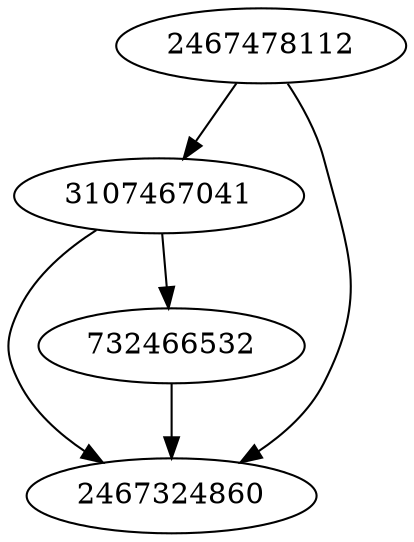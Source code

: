 strict digraph  {
2467478112;
3107467041;
2467324860;
732466532;
2467478112 -> 2467324860;
2467478112 -> 3107467041;
3107467041 -> 2467324860;
3107467041 -> 732466532;
732466532 -> 2467324860;
}
